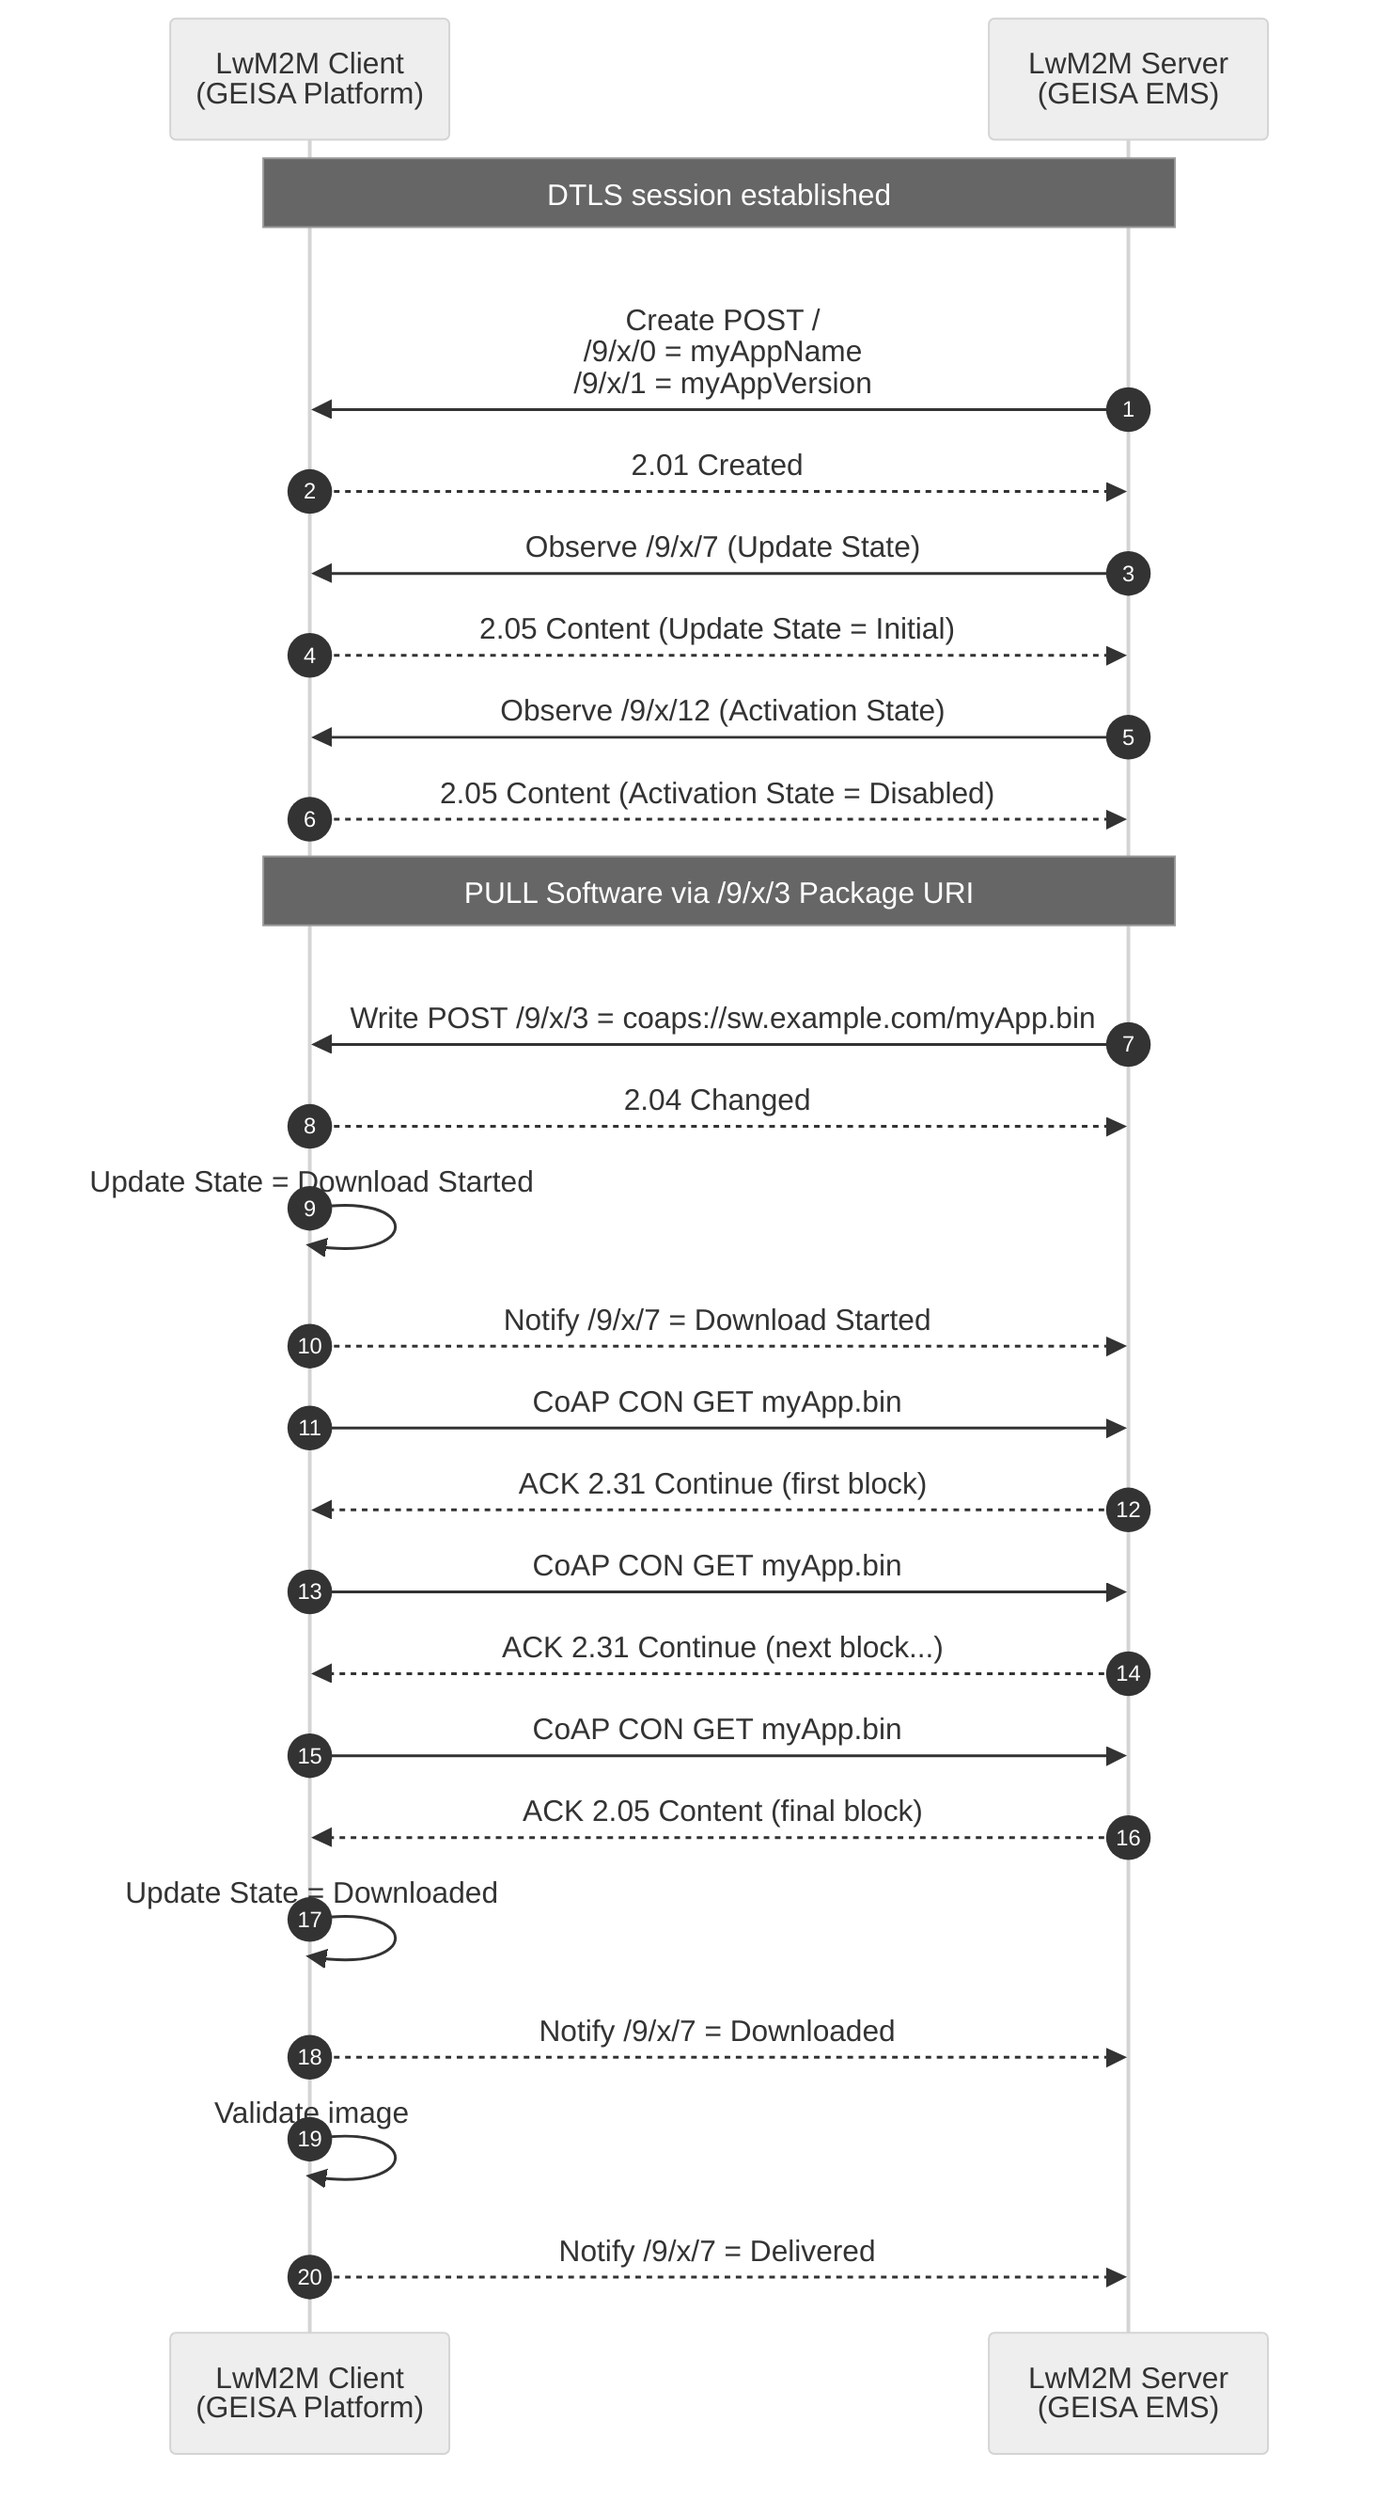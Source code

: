 ---
config:
  look: classic
  theme: neutral
---

sequenceDiagram
    autonumber
    participant C as LwM2M Client<br/>(GEISA Platform)
    participant S as LwM2M Server<br/>(GEISA EMS)

    Note over C,S: DTLS session established
    rect rgb(255,255,255) 
      S->>C: Create POST /<br/>/9/x/0 = myAppName<br/>/9/x/1 = myAppVersion
      C-->>S: 2.01 Created
      S->>C: Observe /9/x/7 (Update State)
      C-->>S: 2.05 Content (Update State = Initial)
      S->>C: Observe /9/x/12 (Activation State)
      C-->>S: 2.05 Content (Activation State = Disabled) 
    end

    Note over C,S: PULL Software via /9/x/3 Package URI
    rect rgb(255,255,255) 
      S->>C: Write POST /9/x/3 = coaps://sw.example.com/myApp.bin
      C-->>S: 2.04 Changed
      C->>C: Update State = Download Started
      C-->>S: Notify /9/x/7 = Download Started
      
      C->>S: CoAP CON GET myApp.bin
      S-->>C: ACK 2.31 Continue (first block)
      C->>S: CoAP CON GET myApp.bin
      S-->>C: ACK 2.31 Continue (next block...)
      C->>S: CoAP CON GET myApp.bin
      S-->>C: ACK 2.05 Content (final block)
      C->>C: Update State = Downloaded
      C-->>S: Notify /9/x/7 = Downloaded
      C->>C: Validate image
      C-->>S: Notify /9/x/7 = Delivered
    end